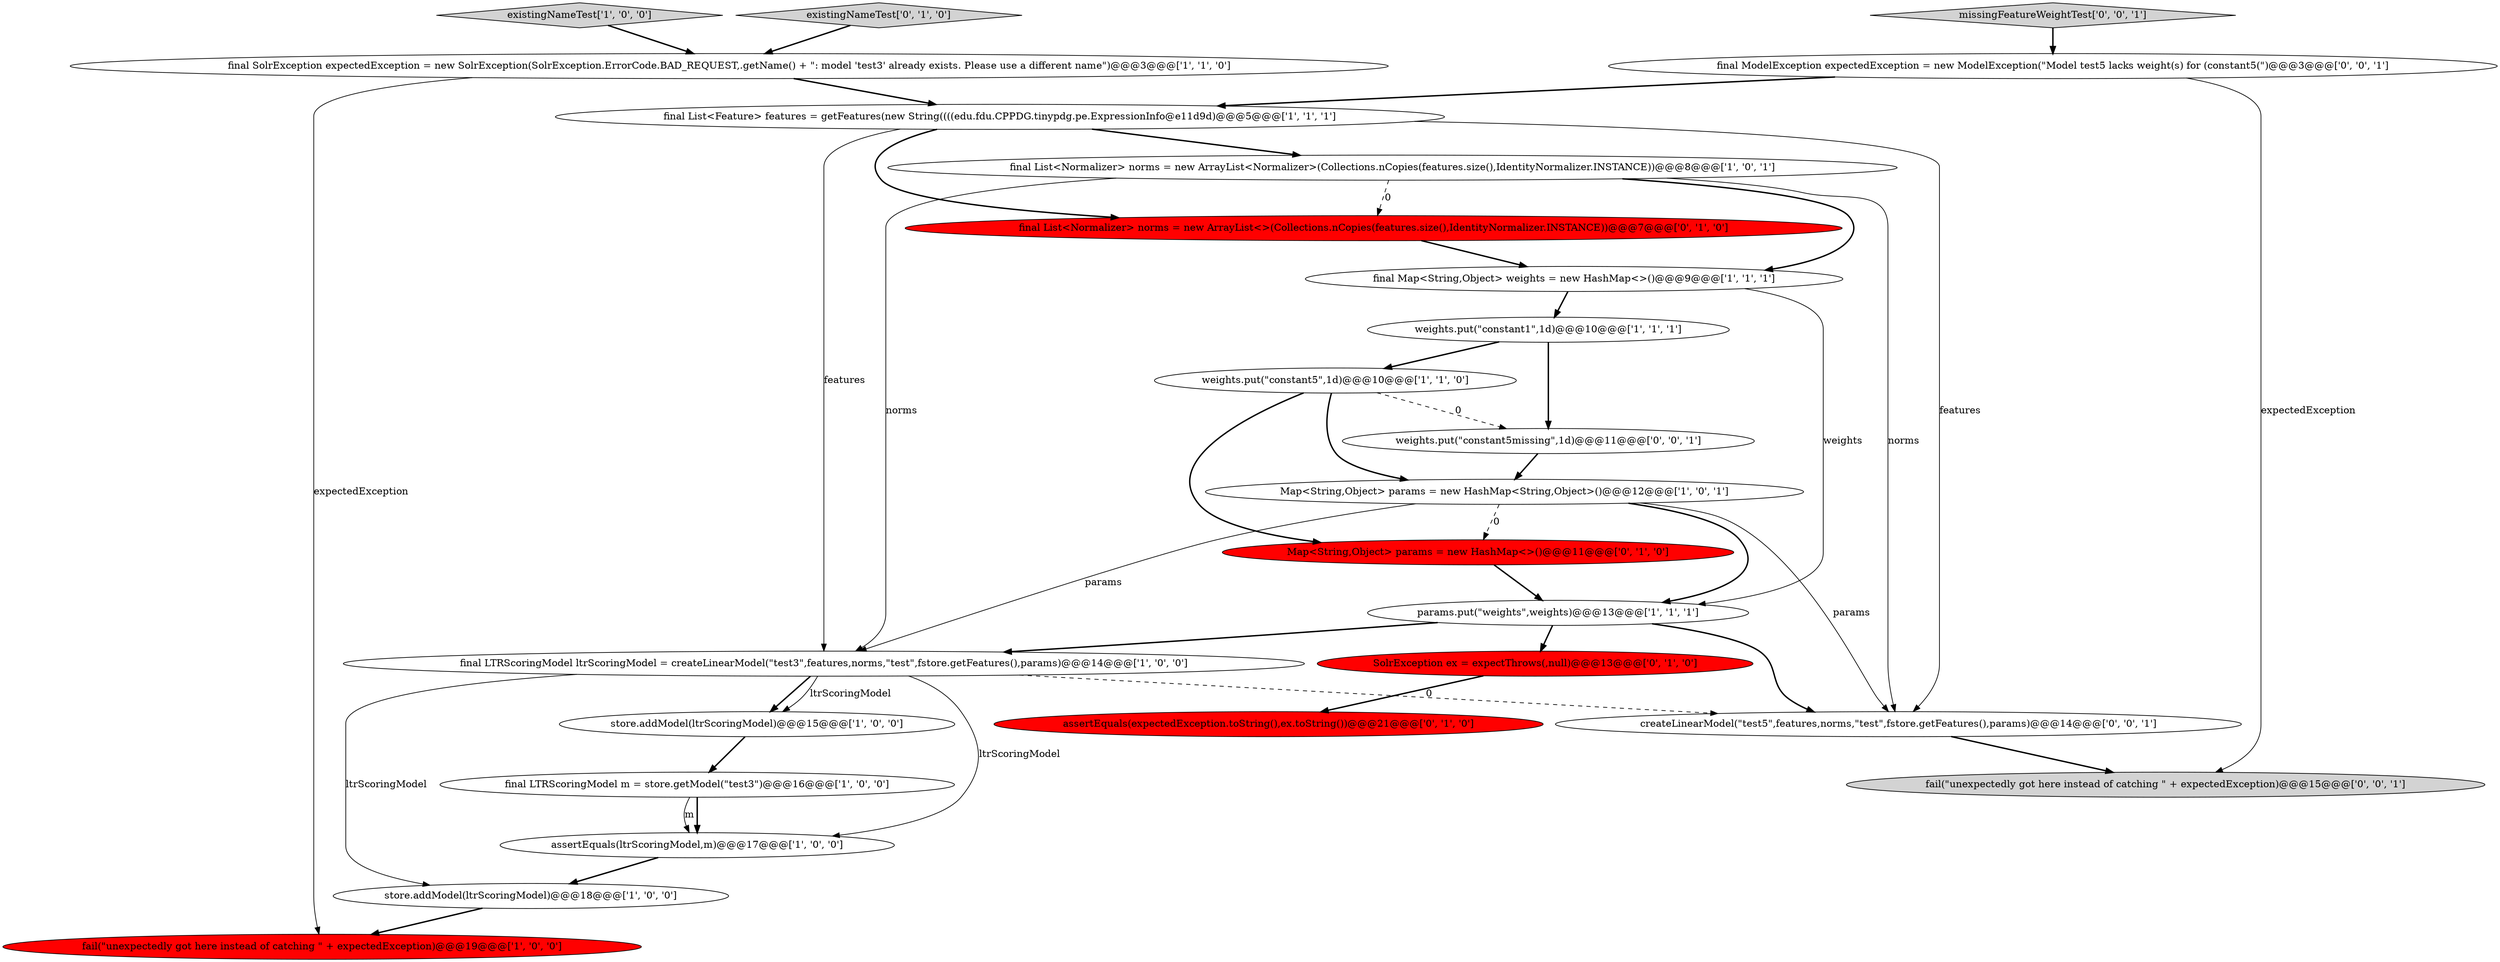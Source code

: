 digraph {
19 [style = filled, label = "assertEquals(expectedException.toString(),ex.toString())@@@21@@@['0', '1', '0']", fillcolor = red, shape = ellipse image = "AAA1AAABBB2BBB"];
23 [style = filled, label = "fail(\"unexpectedly got here instead of catching \" + expectedException)@@@15@@@['0', '0', '1']", fillcolor = lightgray, shape = ellipse image = "AAA0AAABBB3BBB"];
8 [style = filled, label = "store.addModel(ltrScoringModel)@@@18@@@['1', '0', '0']", fillcolor = white, shape = ellipse image = "AAA0AAABBB1BBB"];
24 [style = filled, label = "createLinearModel(\"test5\",features,norms,\"test\",fstore.getFeatures(),params)@@@14@@@['0', '0', '1']", fillcolor = white, shape = ellipse image = "AAA0AAABBB3BBB"];
5 [style = filled, label = "final LTRScoringModel m = store.getModel(\"test3\")@@@16@@@['1', '0', '0']", fillcolor = white, shape = ellipse image = "AAA0AAABBB1BBB"];
18 [style = filled, label = "Map<String,Object> params = new HashMap<>()@@@11@@@['0', '1', '0']", fillcolor = red, shape = ellipse image = "AAA1AAABBB2BBB"];
4 [style = filled, label = "assertEquals(ltrScoringModel,m)@@@17@@@['1', '0', '0']", fillcolor = white, shape = ellipse image = "AAA0AAABBB1BBB"];
6 [style = filled, label = "final List<Feature> features = getFeatures(new String((((edu.fdu.CPPDG.tinypdg.pe.ExpressionInfo@e11d9d)@@@5@@@['1', '1', '1']", fillcolor = white, shape = ellipse image = "AAA0AAABBB1BBB"];
20 [style = filled, label = "weights.put(\"constant5missing\",1d)@@@11@@@['0', '0', '1']", fillcolor = white, shape = ellipse image = "AAA0AAABBB3BBB"];
22 [style = filled, label = "final ModelException expectedException = new ModelException(\"Model test5 lacks weight(s) for (constant5(\")@@@3@@@['0', '0', '1']", fillcolor = white, shape = ellipse image = "AAA0AAABBB3BBB"];
7 [style = filled, label = "Map<String,Object> params = new HashMap<String,Object>()@@@12@@@['1', '0', '1']", fillcolor = white, shape = ellipse image = "AAA0AAABBB1BBB"];
13 [style = filled, label = "final Map<String,Object> weights = new HashMap<>()@@@9@@@['1', '1', '1']", fillcolor = white, shape = ellipse image = "AAA0AAABBB1BBB"];
1 [style = filled, label = "final SolrException expectedException = new SolrException(SolrException.ErrorCode.BAD_REQUEST,.getName() + \": model 'test3' already exists. Please use a different name\")@@@3@@@['1', '1', '0']", fillcolor = white, shape = ellipse image = "AAA0AAABBB1BBB"];
11 [style = filled, label = "store.addModel(ltrScoringModel)@@@15@@@['1', '0', '0']", fillcolor = white, shape = ellipse image = "AAA0AAABBB1BBB"];
9 [style = filled, label = "fail(\"unexpectedly got here instead of catching \" + expectedException)@@@19@@@['1', '0', '0']", fillcolor = red, shape = ellipse image = "AAA1AAABBB1BBB"];
14 [style = filled, label = "existingNameTest['1', '0', '0']", fillcolor = lightgray, shape = diamond image = "AAA0AAABBB1BBB"];
12 [style = filled, label = "weights.put(\"constant5\",1d)@@@10@@@['1', '1', '0']", fillcolor = white, shape = ellipse image = "AAA0AAABBB1BBB"];
0 [style = filled, label = "final LTRScoringModel ltrScoringModel = createLinearModel(\"test3\",features,norms,\"test\",fstore.getFeatures(),params)@@@14@@@['1', '0', '0']", fillcolor = white, shape = ellipse image = "AAA0AAABBB1BBB"];
17 [style = filled, label = "SolrException ex = expectThrows(,null)@@@13@@@['0', '1', '0']", fillcolor = red, shape = ellipse image = "AAA1AAABBB2BBB"];
21 [style = filled, label = "missingFeatureWeightTest['0', '0', '1']", fillcolor = lightgray, shape = diamond image = "AAA0AAABBB3BBB"];
10 [style = filled, label = "final List<Normalizer> norms = new ArrayList<Normalizer>(Collections.nCopies(features.size(),IdentityNormalizer.INSTANCE))@@@8@@@['1', '0', '1']", fillcolor = white, shape = ellipse image = "AAA0AAABBB1BBB"];
2 [style = filled, label = "params.put(\"weights\",weights)@@@13@@@['1', '1', '1']", fillcolor = white, shape = ellipse image = "AAA0AAABBB1BBB"];
15 [style = filled, label = "existingNameTest['0', '1', '0']", fillcolor = lightgray, shape = diamond image = "AAA0AAABBB2BBB"];
16 [style = filled, label = "final List<Normalizer> norms = new ArrayList<>(Collections.nCopies(features.size(),IdentityNormalizer.INSTANCE))@@@7@@@['0', '1', '0']", fillcolor = red, shape = ellipse image = "AAA1AAABBB2BBB"];
3 [style = filled, label = "weights.put(\"constant1\",1d)@@@10@@@['1', '1', '1']", fillcolor = white, shape = ellipse image = "AAA0AAABBB1BBB"];
2->17 [style = bold, label=""];
16->13 [style = bold, label=""];
6->24 [style = solid, label="features"];
7->18 [style = dashed, label="0"];
12->20 [style = dashed, label="0"];
10->24 [style = solid, label="norms"];
22->23 [style = solid, label="expectedException"];
0->11 [style = bold, label=""];
3->12 [style = bold, label=""];
18->2 [style = bold, label=""];
24->23 [style = bold, label=""];
17->19 [style = bold, label=""];
12->7 [style = bold, label=""];
14->1 [style = bold, label=""];
13->2 [style = solid, label="weights"];
0->11 [style = solid, label="ltrScoringModel"];
1->9 [style = solid, label="expectedException"];
11->5 [style = bold, label=""];
2->0 [style = bold, label=""];
1->6 [style = bold, label=""];
3->20 [style = bold, label=""];
13->3 [style = bold, label=""];
10->13 [style = bold, label=""];
7->24 [style = solid, label="params"];
21->22 [style = bold, label=""];
6->16 [style = bold, label=""];
7->2 [style = bold, label=""];
6->0 [style = solid, label="features"];
7->0 [style = solid, label="params"];
6->10 [style = bold, label=""];
0->8 [style = solid, label="ltrScoringModel"];
5->4 [style = bold, label=""];
12->18 [style = bold, label=""];
8->9 [style = bold, label=""];
5->4 [style = solid, label="m"];
0->24 [style = dashed, label="0"];
4->8 [style = bold, label=""];
10->0 [style = solid, label="norms"];
10->16 [style = dashed, label="0"];
2->24 [style = bold, label=""];
20->7 [style = bold, label=""];
0->4 [style = solid, label="ltrScoringModel"];
22->6 [style = bold, label=""];
15->1 [style = bold, label=""];
}
